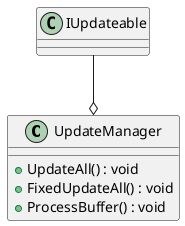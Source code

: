 @startuml
class UpdateManager {
    + UpdateAll() : void
    + FixedUpdateAll() : void
    + ProcessBuffer() : void
}

IUpdateable --o UpdateManager
@enduml
